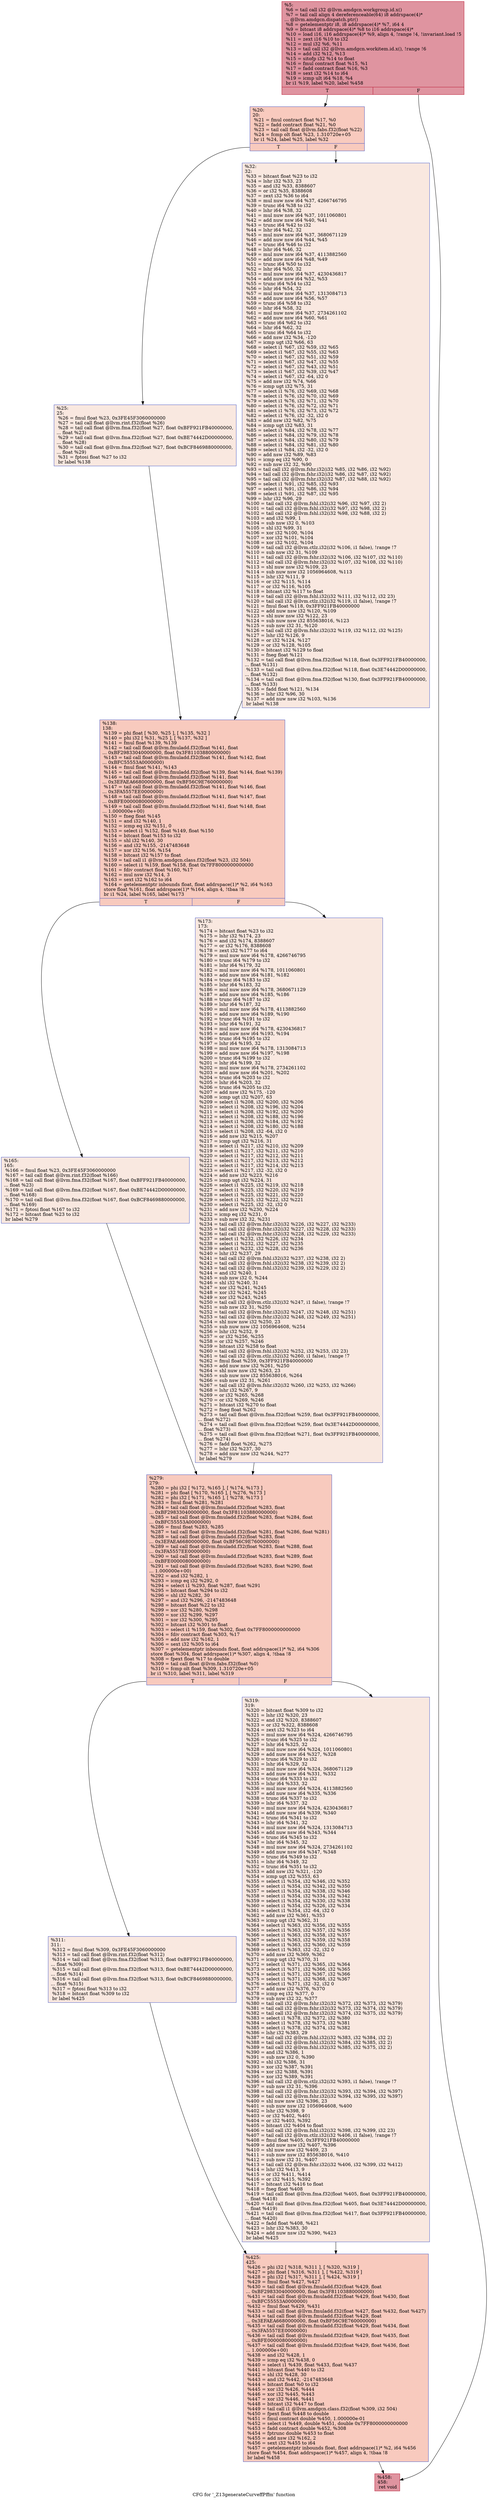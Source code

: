 digraph "CFG for '_Z13generateCurveffPffm' function" {
	label="CFG for '_Z13generateCurveffPffm' function";

	Node0x6494450 [shape=record,color="#b70d28ff", style=filled, fillcolor="#b70d2870",label="{%5:\l  %6 = tail call i32 @llvm.amdgcn.workgroup.id.x()\l  %7 = tail call align 4 dereferenceable(64) i8 addrspace(4)*\l... @llvm.amdgcn.dispatch.ptr()\l  %8 = getelementptr i8, i8 addrspace(4)* %7, i64 4\l  %9 = bitcast i8 addrspace(4)* %8 to i16 addrspace(4)*\l  %10 = load i16, i16 addrspace(4)* %9, align 4, !range !4, !invariant.load !5\l  %11 = zext i16 %10 to i32\l  %12 = mul i32 %6, %11\l  %13 = tail call i32 @llvm.amdgcn.workitem.id.x(), !range !6\l  %14 = add i32 %12, %13\l  %15 = sitofp i32 %14 to float\l  %16 = fmul contract float %15, %1\l  %17 = fadd contract float %16, %3\l  %18 = sext i32 %14 to i64\l  %19 = icmp ult i64 %18, %4\l  br i1 %19, label %20, label %458\l|{<s0>T|<s1>F}}"];
	Node0x6494450:s0 -> Node0x6496560;
	Node0x6494450:s1 -> Node0x64965f0;
	Node0x6496560 [shape=record,color="#3d50c3ff", style=filled, fillcolor="#ef886b70",label="{%20:\l20:                                               \l  %21 = fmul contract float %17, %0\l  %22 = fadd contract float %21, %0\l  %23 = tail call float @llvm.fabs.f32(float %22)\l  %24 = fcmp olt float %23, 1.310720e+05\l  br i1 %24, label %25, label %32\l|{<s0>T|<s1>F}}"];
	Node0x6496560:s0 -> Node0x64974d0;
	Node0x6496560:s1 -> Node0x6497560;
	Node0x64974d0 [shape=record,color="#3d50c3ff", style=filled, fillcolor="#f1ccb870",label="{%25:\l25:                                               \l  %26 = fmul float %23, 0x3FE45F3060000000\l  %27 = tail call float @llvm.rint.f32(float %26)\l  %28 = tail call float @llvm.fma.f32(float %27, float 0xBFF921FB40000000,\l... float %23)\l  %29 = tail call float @llvm.fma.f32(float %27, float 0xBE74442D00000000,\l... float %28)\l  %30 = tail call float @llvm.fma.f32(float %27, float 0xBCF8469880000000,\l... float %29)\l  %31 = fptosi float %27 to i32\l  br label %138\l}"];
	Node0x64974d0 -> Node0x6497fc0;
	Node0x6497560 [shape=record,color="#3d50c3ff", style=filled, fillcolor="#f1ccb870",label="{%32:\l32:                                               \l  %33 = bitcast float %23 to i32\l  %34 = lshr i32 %33, 23\l  %35 = and i32 %33, 8388607\l  %36 = or i32 %35, 8388608\l  %37 = zext i32 %36 to i64\l  %38 = mul nuw nsw i64 %37, 4266746795\l  %39 = trunc i64 %38 to i32\l  %40 = lshr i64 %38, 32\l  %41 = mul nuw nsw i64 %37, 1011060801\l  %42 = add nuw nsw i64 %40, %41\l  %43 = trunc i64 %42 to i32\l  %44 = lshr i64 %42, 32\l  %45 = mul nuw nsw i64 %37, 3680671129\l  %46 = add nuw nsw i64 %44, %45\l  %47 = trunc i64 %46 to i32\l  %48 = lshr i64 %46, 32\l  %49 = mul nuw nsw i64 %37, 4113882560\l  %50 = add nuw nsw i64 %48, %49\l  %51 = trunc i64 %50 to i32\l  %52 = lshr i64 %50, 32\l  %53 = mul nuw nsw i64 %37, 4230436817\l  %54 = add nuw nsw i64 %52, %53\l  %55 = trunc i64 %54 to i32\l  %56 = lshr i64 %54, 32\l  %57 = mul nuw nsw i64 %37, 1313084713\l  %58 = add nuw nsw i64 %56, %57\l  %59 = trunc i64 %58 to i32\l  %60 = lshr i64 %58, 32\l  %61 = mul nuw nsw i64 %37, 2734261102\l  %62 = add nuw nsw i64 %60, %61\l  %63 = trunc i64 %62 to i32\l  %64 = lshr i64 %62, 32\l  %65 = trunc i64 %64 to i32\l  %66 = add nsw i32 %34, -120\l  %67 = icmp ugt i32 %66, 63\l  %68 = select i1 %67, i32 %59, i32 %65\l  %69 = select i1 %67, i32 %55, i32 %63\l  %70 = select i1 %67, i32 %51, i32 %59\l  %71 = select i1 %67, i32 %47, i32 %55\l  %72 = select i1 %67, i32 %43, i32 %51\l  %73 = select i1 %67, i32 %39, i32 %47\l  %74 = select i1 %67, i32 -64, i32 0\l  %75 = add nsw i32 %74, %66\l  %76 = icmp ugt i32 %75, 31\l  %77 = select i1 %76, i32 %69, i32 %68\l  %78 = select i1 %76, i32 %70, i32 %69\l  %79 = select i1 %76, i32 %71, i32 %70\l  %80 = select i1 %76, i32 %72, i32 %71\l  %81 = select i1 %76, i32 %73, i32 %72\l  %82 = select i1 %76, i32 -32, i32 0\l  %83 = add nsw i32 %82, %75\l  %84 = icmp ugt i32 %83, 31\l  %85 = select i1 %84, i32 %78, i32 %77\l  %86 = select i1 %84, i32 %79, i32 %78\l  %87 = select i1 %84, i32 %80, i32 %79\l  %88 = select i1 %84, i32 %81, i32 %80\l  %89 = select i1 %84, i32 -32, i32 0\l  %90 = add nsw i32 %89, %83\l  %91 = icmp eq i32 %90, 0\l  %92 = sub nsw i32 32, %90\l  %93 = tail call i32 @llvm.fshr.i32(i32 %85, i32 %86, i32 %92)\l  %94 = tail call i32 @llvm.fshr.i32(i32 %86, i32 %87, i32 %92)\l  %95 = tail call i32 @llvm.fshr.i32(i32 %87, i32 %88, i32 %92)\l  %96 = select i1 %91, i32 %85, i32 %93\l  %97 = select i1 %91, i32 %86, i32 %94\l  %98 = select i1 %91, i32 %87, i32 %95\l  %99 = lshr i32 %96, 29\l  %100 = tail call i32 @llvm.fshl.i32(i32 %96, i32 %97, i32 2)\l  %101 = tail call i32 @llvm.fshl.i32(i32 %97, i32 %98, i32 2)\l  %102 = tail call i32 @llvm.fshl.i32(i32 %98, i32 %88, i32 2)\l  %103 = and i32 %99, 1\l  %104 = sub nsw i32 0, %103\l  %105 = shl i32 %99, 31\l  %106 = xor i32 %100, %104\l  %107 = xor i32 %101, %104\l  %108 = xor i32 %102, %104\l  %109 = tail call i32 @llvm.ctlz.i32(i32 %106, i1 false), !range !7\l  %110 = sub nsw i32 31, %109\l  %111 = tail call i32 @llvm.fshr.i32(i32 %106, i32 %107, i32 %110)\l  %112 = tail call i32 @llvm.fshr.i32(i32 %107, i32 %108, i32 %110)\l  %113 = shl nuw nsw i32 %109, 23\l  %114 = sub nuw nsw i32 1056964608, %113\l  %115 = lshr i32 %111, 9\l  %116 = or i32 %115, %114\l  %117 = or i32 %116, %105\l  %118 = bitcast i32 %117 to float\l  %119 = tail call i32 @llvm.fshl.i32(i32 %111, i32 %112, i32 23)\l  %120 = tail call i32 @llvm.ctlz.i32(i32 %119, i1 false), !range !7\l  %121 = fmul float %118, 0x3FF921FB40000000\l  %122 = add nuw nsw i32 %120, %109\l  %123 = shl nuw nsw i32 %122, 23\l  %124 = sub nuw nsw i32 855638016, %123\l  %125 = sub nsw i32 31, %120\l  %126 = tail call i32 @llvm.fshr.i32(i32 %119, i32 %112, i32 %125)\l  %127 = lshr i32 %126, 9\l  %128 = or i32 %124, %127\l  %129 = or i32 %128, %105\l  %130 = bitcast i32 %129 to float\l  %131 = fneg float %121\l  %132 = tail call float @llvm.fma.f32(float %118, float 0x3FF921FB40000000,\l... float %131)\l  %133 = tail call float @llvm.fma.f32(float %118, float 0x3E74442D00000000,\l... float %132)\l  %134 = tail call float @llvm.fma.f32(float %130, float 0x3FF921FB40000000,\l... float %133)\l  %135 = fadd float %121, %134\l  %136 = lshr i32 %96, 30\l  %137 = add nuw nsw i32 %103, %136\l  br label %138\l}"];
	Node0x6497560 -> Node0x6497fc0;
	Node0x6497fc0 [shape=record,color="#3d50c3ff", style=filled, fillcolor="#ef886b70",label="{%138:\l138:                                              \l  %139 = phi float [ %30, %25 ], [ %135, %32 ]\l  %140 = phi i32 [ %31, %25 ], [ %137, %32 ]\l  %141 = fmul float %139, %139\l  %142 = tail call float @llvm.fmuladd.f32(float %141, float\l... 0xBF29833040000000, float 0x3F81103880000000)\l  %143 = tail call float @llvm.fmuladd.f32(float %141, float %142, float\l... 0xBFC55553A0000000)\l  %144 = fmul float %141, %143\l  %145 = tail call float @llvm.fmuladd.f32(float %139, float %144, float %139)\l  %146 = tail call float @llvm.fmuladd.f32(float %141, float\l... 0x3EFAEA6680000000, float 0xBF56C9E760000000)\l  %147 = tail call float @llvm.fmuladd.f32(float %141, float %146, float\l... 0x3FA5557EE0000000)\l  %148 = tail call float @llvm.fmuladd.f32(float %141, float %147, float\l... 0xBFE0000080000000)\l  %149 = tail call float @llvm.fmuladd.f32(float %141, float %148, float\l... 1.000000e+00)\l  %150 = fneg float %145\l  %151 = and i32 %140, 1\l  %152 = icmp eq i32 %151, 0\l  %153 = select i1 %152, float %149, float %150\l  %154 = bitcast float %153 to i32\l  %155 = shl i32 %140, 30\l  %156 = and i32 %155, -2147483648\l  %157 = xor i32 %156, %154\l  %158 = bitcast i32 %157 to float\l  %159 = tail call i1 @llvm.amdgcn.class.f32(float %23, i32 504)\l  %160 = select i1 %159, float %158, float 0x7FF8000000000000\l  %161 = fdiv contract float %160, %17\l  %162 = mul nsw i32 %14, 3\l  %163 = sext i32 %162 to i64\l  %164 = getelementptr inbounds float, float addrspace(1)* %2, i64 %163\l  store float %161, float addrspace(1)* %164, align 4, !tbaa !8\l  br i1 %24, label %165, label %173\l|{<s0>T|<s1>F}}"];
	Node0x6497fc0:s0 -> Node0x649f830;
	Node0x6497fc0:s1 -> Node0x649f8c0;
	Node0x649f830 [shape=record,color="#3d50c3ff", style=filled, fillcolor="#f1ccb870",label="{%165:\l165:                                              \l  %166 = fmul float %23, 0x3FE45F3060000000\l  %167 = tail call float @llvm.rint.f32(float %166)\l  %168 = tail call float @llvm.fma.f32(float %167, float 0xBFF921FB40000000,\l... float %23)\l  %169 = tail call float @llvm.fma.f32(float %167, float 0xBE74442D00000000,\l... float %168)\l  %170 = tail call float @llvm.fma.f32(float %167, float 0xBCF8469880000000,\l... float %169)\l  %171 = fptosi float %167 to i32\l  %172 = bitcast float %23 to i32\l  br label %279\l}"];
	Node0x649f830 -> Node0x649fff0;
	Node0x649f8c0 [shape=record,color="#3d50c3ff", style=filled, fillcolor="#f1ccb870",label="{%173:\l173:                                              \l  %174 = bitcast float %23 to i32\l  %175 = lshr i32 %174, 23\l  %176 = and i32 %174, 8388607\l  %177 = or i32 %176, 8388608\l  %178 = zext i32 %177 to i64\l  %179 = mul nuw nsw i64 %178, 4266746795\l  %180 = trunc i64 %179 to i32\l  %181 = lshr i64 %179, 32\l  %182 = mul nuw nsw i64 %178, 1011060801\l  %183 = add nuw nsw i64 %181, %182\l  %184 = trunc i64 %183 to i32\l  %185 = lshr i64 %183, 32\l  %186 = mul nuw nsw i64 %178, 3680671129\l  %187 = add nuw nsw i64 %185, %186\l  %188 = trunc i64 %187 to i32\l  %189 = lshr i64 %187, 32\l  %190 = mul nuw nsw i64 %178, 4113882560\l  %191 = add nuw nsw i64 %189, %190\l  %192 = trunc i64 %191 to i32\l  %193 = lshr i64 %191, 32\l  %194 = mul nuw nsw i64 %178, 4230436817\l  %195 = add nuw nsw i64 %193, %194\l  %196 = trunc i64 %195 to i32\l  %197 = lshr i64 %195, 32\l  %198 = mul nuw nsw i64 %178, 1313084713\l  %199 = add nuw nsw i64 %197, %198\l  %200 = trunc i64 %199 to i32\l  %201 = lshr i64 %199, 32\l  %202 = mul nuw nsw i64 %178, 2734261102\l  %203 = add nuw nsw i64 %201, %202\l  %204 = trunc i64 %203 to i32\l  %205 = lshr i64 %203, 32\l  %206 = trunc i64 %205 to i32\l  %207 = add nsw i32 %175, -120\l  %208 = icmp ugt i32 %207, 63\l  %209 = select i1 %208, i32 %200, i32 %206\l  %210 = select i1 %208, i32 %196, i32 %204\l  %211 = select i1 %208, i32 %192, i32 %200\l  %212 = select i1 %208, i32 %188, i32 %196\l  %213 = select i1 %208, i32 %184, i32 %192\l  %214 = select i1 %208, i32 %180, i32 %188\l  %215 = select i1 %208, i32 -64, i32 0\l  %216 = add nsw i32 %215, %207\l  %217 = icmp ugt i32 %216, 31\l  %218 = select i1 %217, i32 %210, i32 %209\l  %219 = select i1 %217, i32 %211, i32 %210\l  %220 = select i1 %217, i32 %212, i32 %211\l  %221 = select i1 %217, i32 %213, i32 %212\l  %222 = select i1 %217, i32 %214, i32 %213\l  %223 = select i1 %217, i32 -32, i32 0\l  %224 = add nsw i32 %223, %216\l  %225 = icmp ugt i32 %224, 31\l  %226 = select i1 %225, i32 %219, i32 %218\l  %227 = select i1 %225, i32 %220, i32 %219\l  %228 = select i1 %225, i32 %221, i32 %220\l  %229 = select i1 %225, i32 %222, i32 %221\l  %230 = select i1 %225, i32 -32, i32 0\l  %231 = add nsw i32 %230, %224\l  %232 = icmp eq i32 %231, 0\l  %233 = sub nsw i32 32, %231\l  %234 = tail call i32 @llvm.fshr.i32(i32 %226, i32 %227, i32 %233)\l  %235 = tail call i32 @llvm.fshr.i32(i32 %227, i32 %228, i32 %233)\l  %236 = tail call i32 @llvm.fshr.i32(i32 %228, i32 %229, i32 %233)\l  %237 = select i1 %232, i32 %226, i32 %234\l  %238 = select i1 %232, i32 %227, i32 %235\l  %239 = select i1 %232, i32 %228, i32 %236\l  %240 = lshr i32 %237, 29\l  %241 = tail call i32 @llvm.fshl.i32(i32 %237, i32 %238, i32 2)\l  %242 = tail call i32 @llvm.fshl.i32(i32 %238, i32 %239, i32 2)\l  %243 = tail call i32 @llvm.fshl.i32(i32 %239, i32 %229, i32 2)\l  %244 = and i32 %240, 1\l  %245 = sub nsw i32 0, %244\l  %246 = shl i32 %240, 31\l  %247 = xor i32 %241, %245\l  %248 = xor i32 %242, %245\l  %249 = xor i32 %243, %245\l  %250 = tail call i32 @llvm.ctlz.i32(i32 %247, i1 false), !range !7\l  %251 = sub nsw i32 31, %250\l  %252 = tail call i32 @llvm.fshr.i32(i32 %247, i32 %248, i32 %251)\l  %253 = tail call i32 @llvm.fshr.i32(i32 %248, i32 %249, i32 %251)\l  %254 = shl nuw nsw i32 %250, 23\l  %255 = sub nuw nsw i32 1056964608, %254\l  %256 = lshr i32 %252, 9\l  %257 = or i32 %256, %255\l  %258 = or i32 %257, %246\l  %259 = bitcast i32 %258 to float\l  %260 = tail call i32 @llvm.fshl.i32(i32 %252, i32 %253, i32 23)\l  %261 = tail call i32 @llvm.ctlz.i32(i32 %260, i1 false), !range !7\l  %262 = fmul float %259, 0x3FF921FB40000000\l  %263 = add nuw nsw i32 %261, %250\l  %264 = shl nuw nsw i32 %263, 23\l  %265 = sub nuw nsw i32 855638016, %264\l  %266 = sub nsw i32 31, %261\l  %267 = tail call i32 @llvm.fshr.i32(i32 %260, i32 %253, i32 %266)\l  %268 = lshr i32 %267, 9\l  %269 = or i32 %265, %268\l  %270 = or i32 %269, %246\l  %271 = bitcast i32 %270 to float\l  %272 = fneg float %262\l  %273 = tail call float @llvm.fma.f32(float %259, float 0x3FF921FB40000000,\l... float %272)\l  %274 = tail call float @llvm.fma.f32(float %259, float 0x3E74442D00000000,\l... float %273)\l  %275 = tail call float @llvm.fma.f32(float %271, float 0x3FF921FB40000000,\l... float %274)\l  %276 = fadd float %262, %275\l  %277 = lshr i32 %237, 30\l  %278 = add nuw nsw i32 %244, %277\l  br label %279\l}"];
	Node0x649f8c0 -> Node0x649fff0;
	Node0x649fff0 [shape=record,color="#3d50c3ff", style=filled, fillcolor="#ef886b70",label="{%279:\l279:                                              \l  %280 = phi i32 [ %172, %165 ], [ %174, %173 ]\l  %281 = phi float [ %170, %165 ], [ %276, %173 ]\l  %282 = phi i32 [ %171, %165 ], [ %278, %173 ]\l  %283 = fmul float %281, %281\l  %284 = tail call float @llvm.fmuladd.f32(float %283, float\l... 0xBF29833040000000, float 0x3F81103880000000)\l  %285 = tail call float @llvm.fmuladd.f32(float %283, float %284, float\l... 0xBFC55553A0000000)\l  %286 = fmul float %283, %285\l  %287 = tail call float @llvm.fmuladd.f32(float %281, float %286, float %281)\l  %288 = tail call float @llvm.fmuladd.f32(float %283, float\l... 0x3EFAEA6680000000, float 0xBF56C9E760000000)\l  %289 = tail call float @llvm.fmuladd.f32(float %283, float %288, float\l... 0x3FA5557EE0000000)\l  %290 = tail call float @llvm.fmuladd.f32(float %283, float %289, float\l... 0xBFE0000080000000)\l  %291 = tail call float @llvm.fmuladd.f32(float %283, float %290, float\l... 1.000000e+00)\l  %292 = and i32 %282, 1\l  %293 = icmp eq i32 %292, 0\l  %294 = select i1 %293, float %287, float %291\l  %295 = bitcast float %294 to i32\l  %296 = shl i32 %282, 30\l  %297 = and i32 %296, -2147483648\l  %298 = bitcast float %22 to i32\l  %299 = xor i32 %280, %298\l  %300 = xor i32 %299, %297\l  %301 = xor i32 %300, %295\l  %302 = bitcast i32 %301 to float\l  %303 = select i1 %159, float %302, float 0x7FF8000000000000\l  %304 = fdiv contract float %303, %17\l  %305 = add nsw i32 %162, 1\l  %306 = sext i32 %305 to i64\l  %307 = getelementptr inbounds float, float addrspace(1)* %2, i64 %306\l  store float %304, float addrspace(1)* %307, align 4, !tbaa !8\l  %308 = fpext float %17 to double\l  %309 = tail call float @llvm.fabs.f32(float %0)\l  %310 = fcmp olt float %309, 1.310720e+05\l  br i1 %310, label %311, label %319\l|{<s0>T|<s1>F}}"];
	Node0x649fff0:s0 -> Node0x64a6b70;
	Node0x649fff0:s1 -> Node0x64a6bc0;
	Node0x64a6b70 [shape=record,color="#3d50c3ff", style=filled, fillcolor="#f1ccb870",label="{%311:\l311:                                              \l  %312 = fmul float %309, 0x3FE45F3060000000\l  %313 = tail call float @llvm.rint.f32(float %312)\l  %314 = tail call float @llvm.fma.f32(float %313, float 0xBFF921FB40000000,\l... float %309)\l  %315 = tail call float @llvm.fma.f32(float %313, float 0xBE74442D00000000,\l... float %314)\l  %316 = tail call float @llvm.fma.f32(float %313, float 0xBCF8469880000000,\l... float %315)\l  %317 = fptosi float %313 to i32\l  %318 = bitcast float %309 to i32\l  br label %425\l}"];
	Node0x64a6b70 -> Node0x64a72b0;
	Node0x64a6bc0 [shape=record,color="#3d50c3ff", style=filled, fillcolor="#f1ccb870",label="{%319:\l319:                                              \l  %320 = bitcast float %309 to i32\l  %321 = lshr i32 %320, 23\l  %322 = and i32 %320, 8388607\l  %323 = or i32 %322, 8388608\l  %324 = zext i32 %323 to i64\l  %325 = mul nuw nsw i64 %324, 4266746795\l  %326 = trunc i64 %325 to i32\l  %327 = lshr i64 %325, 32\l  %328 = mul nuw nsw i64 %324, 1011060801\l  %329 = add nuw nsw i64 %327, %328\l  %330 = trunc i64 %329 to i32\l  %331 = lshr i64 %329, 32\l  %332 = mul nuw nsw i64 %324, 3680671129\l  %333 = add nuw nsw i64 %331, %332\l  %334 = trunc i64 %333 to i32\l  %335 = lshr i64 %333, 32\l  %336 = mul nuw nsw i64 %324, 4113882560\l  %337 = add nuw nsw i64 %335, %336\l  %338 = trunc i64 %337 to i32\l  %339 = lshr i64 %337, 32\l  %340 = mul nuw nsw i64 %324, 4230436817\l  %341 = add nuw nsw i64 %339, %340\l  %342 = trunc i64 %341 to i32\l  %343 = lshr i64 %341, 32\l  %344 = mul nuw nsw i64 %324, 1313084713\l  %345 = add nuw nsw i64 %343, %344\l  %346 = trunc i64 %345 to i32\l  %347 = lshr i64 %345, 32\l  %348 = mul nuw nsw i64 %324, 2734261102\l  %349 = add nuw nsw i64 %347, %348\l  %350 = trunc i64 %349 to i32\l  %351 = lshr i64 %349, 32\l  %352 = trunc i64 %351 to i32\l  %353 = add nsw i32 %321, -120\l  %354 = icmp ugt i32 %353, 63\l  %355 = select i1 %354, i32 %346, i32 %352\l  %356 = select i1 %354, i32 %342, i32 %350\l  %357 = select i1 %354, i32 %338, i32 %346\l  %358 = select i1 %354, i32 %334, i32 %342\l  %359 = select i1 %354, i32 %330, i32 %338\l  %360 = select i1 %354, i32 %326, i32 %334\l  %361 = select i1 %354, i32 -64, i32 0\l  %362 = add nsw i32 %361, %353\l  %363 = icmp ugt i32 %362, 31\l  %364 = select i1 %363, i32 %356, i32 %355\l  %365 = select i1 %363, i32 %357, i32 %356\l  %366 = select i1 %363, i32 %358, i32 %357\l  %367 = select i1 %363, i32 %359, i32 %358\l  %368 = select i1 %363, i32 %360, i32 %359\l  %369 = select i1 %363, i32 -32, i32 0\l  %370 = add nsw i32 %369, %362\l  %371 = icmp ugt i32 %370, 31\l  %372 = select i1 %371, i32 %365, i32 %364\l  %373 = select i1 %371, i32 %366, i32 %365\l  %374 = select i1 %371, i32 %367, i32 %366\l  %375 = select i1 %371, i32 %368, i32 %367\l  %376 = select i1 %371, i32 -32, i32 0\l  %377 = add nsw i32 %376, %370\l  %378 = icmp eq i32 %377, 0\l  %379 = sub nsw i32 32, %377\l  %380 = tail call i32 @llvm.fshr.i32(i32 %372, i32 %373, i32 %379)\l  %381 = tail call i32 @llvm.fshr.i32(i32 %373, i32 %374, i32 %379)\l  %382 = tail call i32 @llvm.fshr.i32(i32 %374, i32 %375, i32 %379)\l  %383 = select i1 %378, i32 %372, i32 %380\l  %384 = select i1 %378, i32 %373, i32 %381\l  %385 = select i1 %378, i32 %374, i32 %382\l  %386 = lshr i32 %383, 29\l  %387 = tail call i32 @llvm.fshl.i32(i32 %383, i32 %384, i32 2)\l  %388 = tail call i32 @llvm.fshl.i32(i32 %384, i32 %385, i32 2)\l  %389 = tail call i32 @llvm.fshl.i32(i32 %385, i32 %375, i32 2)\l  %390 = and i32 %386, 1\l  %391 = sub nsw i32 0, %390\l  %392 = shl i32 %386, 31\l  %393 = xor i32 %387, %391\l  %394 = xor i32 %388, %391\l  %395 = xor i32 %389, %391\l  %396 = tail call i32 @llvm.ctlz.i32(i32 %393, i1 false), !range !7\l  %397 = sub nsw i32 31, %396\l  %398 = tail call i32 @llvm.fshr.i32(i32 %393, i32 %394, i32 %397)\l  %399 = tail call i32 @llvm.fshr.i32(i32 %394, i32 %395, i32 %397)\l  %400 = shl nuw nsw i32 %396, 23\l  %401 = sub nuw nsw i32 1056964608, %400\l  %402 = lshr i32 %398, 9\l  %403 = or i32 %402, %401\l  %404 = or i32 %403, %392\l  %405 = bitcast i32 %404 to float\l  %406 = tail call i32 @llvm.fshl.i32(i32 %398, i32 %399, i32 23)\l  %407 = tail call i32 @llvm.ctlz.i32(i32 %406, i1 false), !range !7\l  %408 = fmul float %405, 0x3FF921FB40000000\l  %409 = add nuw nsw i32 %407, %396\l  %410 = shl nuw nsw i32 %409, 23\l  %411 = sub nuw nsw i32 855638016, %410\l  %412 = sub nsw i32 31, %407\l  %413 = tail call i32 @llvm.fshr.i32(i32 %406, i32 %399, i32 %412)\l  %414 = lshr i32 %413, 9\l  %415 = or i32 %411, %414\l  %416 = or i32 %415, %392\l  %417 = bitcast i32 %416 to float\l  %418 = fneg float %408\l  %419 = tail call float @llvm.fma.f32(float %405, float 0x3FF921FB40000000,\l... float %418)\l  %420 = tail call float @llvm.fma.f32(float %405, float 0x3E74442D00000000,\l... float %419)\l  %421 = tail call float @llvm.fma.f32(float %417, float 0x3FF921FB40000000,\l... float %420)\l  %422 = fadd float %408, %421\l  %423 = lshr i32 %383, 30\l  %424 = add nuw nsw i32 %390, %423\l  br label %425\l}"];
	Node0x64a6bc0 -> Node0x64a72b0;
	Node0x64a72b0 [shape=record,color="#3d50c3ff", style=filled, fillcolor="#ef886b70",label="{%425:\l425:                                              \l  %426 = phi i32 [ %318, %311 ], [ %320, %319 ]\l  %427 = phi float [ %316, %311 ], [ %422, %319 ]\l  %428 = phi i32 [ %317, %311 ], [ %424, %319 ]\l  %429 = fmul float %427, %427\l  %430 = tail call float @llvm.fmuladd.f32(float %429, float\l... 0xBF29833040000000, float 0x3F81103880000000)\l  %431 = tail call float @llvm.fmuladd.f32(float %429, float %430, float\l... 0xBFC55553A0000000)\l  %432 = fmul float %429, %431\l  %433 = tail call float @llvm.fmuladd.f32(float %427, float %432, float %427)\l  %434 = tail call float @llvm.fmuladd.f32(float %429, float\l... 0x3EFAEA6680000000, float 0xBF56C9E760000000)\l  %435 = tail call float @llvm.fmuladd.f32(float %429, float %434, float\l... 0x3FA5557EE0000000)\l  %436 = tail call float @llvm.fmuladd.f32(float %429, float %435, float\l... 0xBFE0000080000000)\l  %437 = tail call float @llvm.fmuladd.f32(float %429, float %436, float\l... 1.000000e+00)\l  %438 = and i32 %428, 1\l  %439 = icmp eq i32 %438, 0\l  %440 = select i1 %439, float %433, float %437\l  %441 = bitcast float %440 to i32\l  %442 = shl i32 %428, 30\l  %443 = and i32 %442, -2147483648\l  %444 = bitcast float %0 to i32\l  %445 = xor i32 %426, %444\l  %446 = xor i32 %445, %443\l  %447 = xor i32 %446, %441\l  %448 = bitcast i32 %447 to float\l  %449 = tail call i1 @llvm.amdgcn.class.f32(float %309, i32 504)\l  %450 = fpext float %448 to double\l  %451 = fmul contract double %450, 1.000000e-01\l  %452 = select i1 %449, double %451, double 0x7FF8000000000000\l  %453 = fadd contract double %452, %308\l  %454 = fptrunc double %453 to float\l  %455 = add nsw i32 %162, 2\l  %456 = sext i32 %455 to i64\l  %457 = getelementptr inbounds float, float addrspace(1)* %2, i64 %456\l  store float %454, float addrspace(1)* %457, align 4, !tbaa !8\l  br label %458\l}"];
	Node0x64a72b0 -> Node0x64965f0;
	Node0x64965f0 [shape=record,color="#b70d28ff", style=filled, fillcolor="#b70d2870",label="{%458:\l458:                                              \l  ret void\l}"];
}
